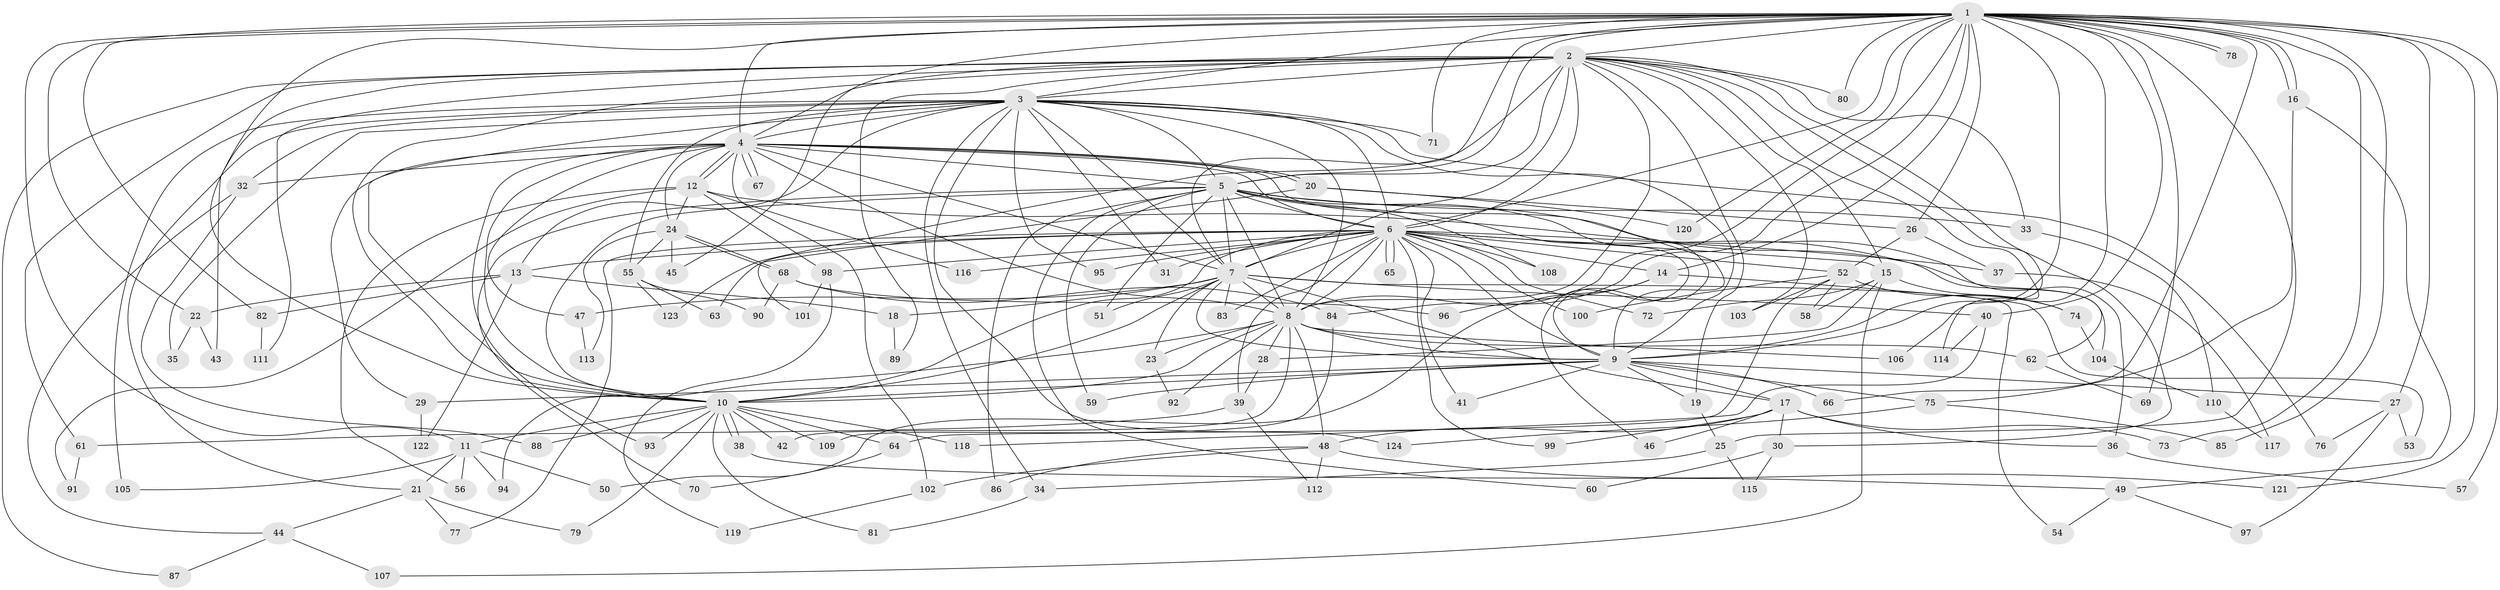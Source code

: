 // Generated by graph-tools (version 1.1) at 2025/14/03/09/25 04:14:14]
// undirected, 124 vertices, 273 edges
graph export_dot {
graph [start="1"]
  node [color=gray90,style=filled];
  1;
  2;
  3;
  4;
  5;
  6;
  7;
  8;
  9;
  10;
  11;
  12;
  13;
  14;
  15;
  16;
  17;
  18;
  19;
  20;
  21;
  22;
  23;
  24;
  25;
  26;
  27;
  28;
  29;
  30;
  31;
  32;
  33;
  34;
  35;
  36;
  37;
  38;
  39;
  40;
  41;
  42;
  43;
  44;
  45;
  46;
  47;
  48;
  49;
  50;
  51;
  52;
  53;
  54;
  55;
  56;
  57;
  58;
  59;
  60;
  61;
  62;
  63;
  64;
  65;
  66;
  67;
  68;
  69;
  70;
  71;
  72;
  73;
  74;
  75;
  76;
  77;
  78;
  79;
  80;
  81;
  82;
  83;
  84;
  85;
  86;
  87;
  88;
  89;
  90;
  91;
  92;
  93;
  94;
  95;
  96;
  97;
  98;
  99;
  100;
  101;
  102;
  103;
  104;
  105;
  106;
  107;
  108;
  109;
  110;
  111;
  112;
  113;
  114;
  115;
  116;
  117;
  118;
  119;
  120;
  121;
  122;
  123;
  124;
  1 -- 2;
  1 -- 3;
  1 -- 4;
  1 -- 5;
  1 -- 6;
  1 -- 7;
  1 -- 8;
  1 -- 9;
  1 -- 10;
  1 -- 11;
  1 -- 14;
  1 -- 16;
  1 -- 16;
  1 -- 22;
  1 -- 25;
  1 -- 26;
  1 -- 27;
  1 -- 40;
  1 -- 45;
  1 -- 57;
  1 -- 66;
  1 -- 69;
  1 -- 71;
  1 -- 73;
  1 -- 78;
  1 -- 78;
  1 -- 80;
  1 -- 82;
  1 -- 84;
  1 -- 85;
  1 -- 106;
  1 -- 120;
  1 -- 121;
  2 -- 3;
  2 -- 4;
  2 -- 5;
  2 -- 6;
  2 -- 7;
  2 -- 8;
  2 -- 9;
  2 -- 10;
  2 -- 15;
  2 -- 19;
  2 -- 30;
  2 -- 33;
  2 -- 43;
  2 -- 61;
  2 -- 80;
  2 -- 87;
  2 -- 89;
  2 -- 103;
  2 -- 111;
  2 -- 114;
  2 -- 123;
  3 -- 4;
  3 -- 5;
  3 -- 6;
  3 -- 7;
  3 -- 8;
  3 -- 9;
  3 -- 10;
  3 -- 13;
  3 -- 21;
  3 -- 31;
  3 -- 32;
  3 -- 34;
  3 -- 35;
  3 -- 55;
  3 -- 71;
  3 -- 76;
  3 -- 95;
  3 -- 105;
  3 -- 124;
  4 -- 5;
  4 -- 6;
  4 -- 7;
  4 -- 8;
  4 -- 9;
  4 -- 10;
  4 -- 12;
  4 -- 12;
  4 -- 20;
  4 -- 20;
  4 -- 24;
  4 -- 29;
  4 -- 32;
  4 -- 47;
  4 -- 67;
  4 -- 67;
  4 -- 93;
  4 -- 102;
  5 -- 6;
  5 -- 7;
  5 -- 8;
  5 -- 9;
  5 -- 10;
  5 -- 33;
  5 -- 46;
  5 -- 51;
  5 -- 59;
  5 -- 60;
  5 -- 62;
  5 -- 70;
  5 -- 86;
  5 -- 108;
  6 -- 7;
  6 -- 8;
  6 -- 9;
  6 -- 10;
  6 -- 13;
  6 -- 14;
  6 -- 15;
  6 -- 31;
  6 -- 37;
  6 -- 39;
  6 -- 41;
  6 -- 52;
  6 -- 63;
  6 -- 65;
  6 -- 65;
  6 -- 72;
  6 -- 77;
  6 -- 83;
  6 -- 95;
  6 -- 98;
  6 -- 99;
  6 -- 100;
  6 -- 104;
  6 -- 108;
  6 -- 116;
  7 -- 8;
  7 -- 9;
  7 -- 10;
  7 -- 17;
  7 -- 18;
  7 -- 23;
  7 -- 40;
  7 -- 47;
  7 -- 51;
  7 -- 54;
  7 -- 83;
  8 -- 9;
  8 -- 10;
  8 -- 23;
  8 -- 28;
  8 -- 42;
  8 -- 48;
  8 -- 62;
  8 -- 92;
  8 -- 94;
  8 -- 106;
  9 -- 10;
  9 -- 17;
  9 -- 19;
  9 -- 27;
  9 -- 29;
  9 -- 41;
  9 -- 59;
  9 -- 66;
  9 -- 75;
  10 -- 11;
  10 -- 38;
  10 -- 38;
  10 -- 42;
  10 -- 64;
  10 -- 79;
  10 -- 81;
  10 -- 88;
  10 -- 93;
  10 -- 109;
  10 -- 118;
  11 -- 21;
  11 -- 50;
  11 -- 56;
  11 -- 94;
  11 -- 105;
  12 -- 24;
  12 -- 36;
  12 -- 56;
  12 -- 91;
  12 -- 98;
  12 -- 116;
  13 -- 18;
  13 -- 22;
  13 -- 82;
  13 -- 122;
  14 -- 50;
  14 -- 53;
  14 -- 96;
  15 -- 28;
  15 -- 58;
  15 -- 72;
  15 -- 74;
  15 -- 107;
  16 -- 49;
  16 -- 75;
  17 -- 30;
  17 -- 36;
  17 -- 46;
  17 -- 48;
  17 -- 73;
  17 -- 99;
  18 -- 89;
  19 -- 25;
  20 -- 26;
  20 -- 101;
  20 -- 120;
  21 -- 44;
  21 -- 77;
  21 -- 79;
  22 -- 35;
  22 -- 43;
  23 -- 92;
  24 -- 45;
  24 -- 55;
  24 -- 68;
  24 -- 68;
  24 -- 113;
  25 -- 34;
  25 -- 115;
  26 -- 37;
  26 -- 52;
  27 -- 53;
  27 -- 76;
  27 -- 97;
  28 -- 39;
  29 -- 122;
  30 -- 60;
  30 -- 115;
  32 -- 44;
  32 -- 88;
  33 -- 110;
  34 -- 81;
  36 -- 57;
  37 -- 117;
  38 -- 49;
  39 -- 61;
  39 -- 112;
  40 -- 114;
  40 -- 118;
  44 -- 87;
  44 -- 107;
  47 -- 113;
  48 -- 86;
  48 -- 102;
  48 -- 112;
  48 -- 121;
  49 -- 54;
  49 -- 97;
  52 -- 58;
  52 -- 64;
  52 -- 74;
  52 -- 100;
  52 -- 103;
  55 -- 63;
  55 -- 90;
  55 -- 123;
  61 -- 91;
  62 -- 69;
  64 -- 70;
  68 -- 84;
  68 -- 90;
  68 -- 96;
  74 -- 104;
  75 -- 85;
  75 -- 124;
  82 -- 111;
  84 -- 109;
  98 -- 101;
  98 -- 119;
  102 -- 119;
  104 -- 110;
  110 -- 117;
}

